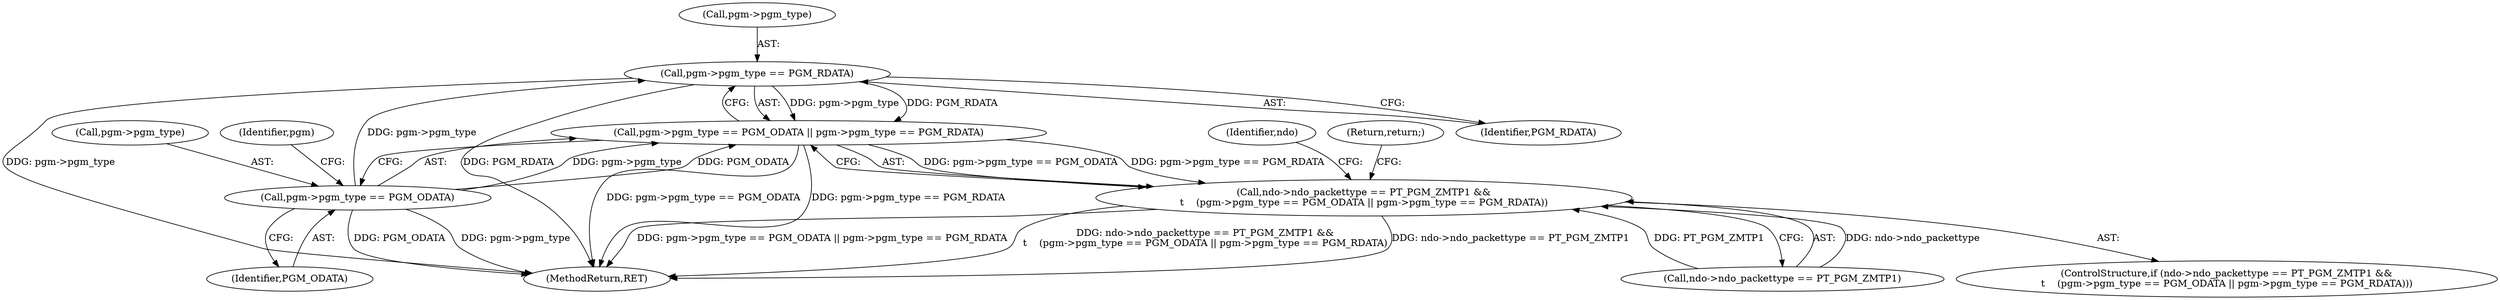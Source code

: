 digraph "0_tcpdump_4601c685e7fd19c3724d5e499c69b8d3ec49933e@pointer" {
"1001935" [label="(Call,pgm->pgm_type == PGM_RDATA)"];
"1001930" [label="(Call,pgm->pgm_type == PGM_ODATA)"];
"1001929" [label="(Call,pgm->pgm_type == PGM_ODATA || pgm->pgm_type == PGM_RDATA)"];
"1001923" [label="(Call,ndo->ndo_packettype == PT_PGM_ZMTP1 &&\n\t    (pgm->pgm_type == PGM_ODATA || pgm->pgm_type == PGM_RDATA))"];
"1001930" [label="(Call,pgm->pgm_type == PGM_ODATA)"];
"1001922" [label="(ControlStructure,if (ndo->ndo_packettype == PT_PGM_ZMTP1 &&\n\t    (pgm->pgm_type == PGM_ODATA || pgm->pgm_type == PGM_RDATA)))"];
"1001962" [label="(MethodReturn,RET)"];
"1001923" [label="(Call,ndo->ndo_packettype == PT_PGM_ZMTP1 &&\n\t    (pgm->pgm_type == PGM_ODATA || pgm->pgm_type == PGM_RDATA))"];
"1001924" [label="(Call,ndo->ndo_packettype == PT_PGM_ZMTP1)"];
"1001931" [label="(Call,pgm->pgm_type)"];
"1001948" [label="(Return,return;)"];
"1001929" [label="(Call,pgm->pgm_type == PGM_ODATA || pgm->pgm_type == PGM_RDATA)"];
"1001937" [label="(Identifier,pgm)"];
"1001934" [label="(Identifier,PGM_ODATA)"];
"1001936" [label="(Call,pgm->pgm_type)"];
"1001941" [label="(Identifier,ndo)"];
"1001935" [label="(Call,pgm->pgm_type == PGM_RDATA)"];
"1001939" [label="(Identifier,PGM_RDATA)"];
"1001935" -> "1001929"  [label="AST: "];
"1001935" -> "1001939"  [label="CFG: "];
"1001936" -> "1001935"  [label="AST: "];
"1001939" -> "1001935"  [label="AST: "];
"1001929" -> "1001935"  [label="CFG: "];
"1001935" -> "1001962"  [label="DDG: pgm->pgm_type"];
"1001935" -> "1001962"  [label="DDG: PGM_RDATA"];
"1001935" -> "1001929"  [label="DDG: pgm->pgm_type"];
"1001935" -> "1001929"  [label="DDG: PGM_RDATA"];
"1001930" -> "1001935"  [label="DDG: pgm->pgm_type"];
"1001930" -> "1001929"  [label="AST: "];
"1001930" -> "1001934"  [label="CFG: "];
"1001931" -> "1001930"  [label="AST: "];
"1001934" -> "1001930"  [label="AST: "];
"1001937" -> "1001930"  [label="CFG: "];
"1001929" -> "1001930"  [label="CFG: "];
"1001930" -> "1001962"  [label="DDG: PGM_ODATA"];
"1001930" -> "1001962"  [label="DDG: pgm->pgm_type"];
"1001930" -> "1001929"  [label="DDG: pgm->pgm_type"];
"1001930" -> "1001929"  [label="DDG: PGM_ODATA"];
"1001929" -> "1001923"  [label="AST: "];
"1001923" -> "1001929"  [label="CFG: "];
"1001929" -> "1001962"  [label="DDG: pgm->pgm_type == PGM_ODATA"];
"1001929" -> "1001962"  [label="DDG: pgm->pgm_type == PGM_RDATA"];
"1001929" -> "1001923"  [label="DDG: pgm->pgm_type == PGM_ODATA"];
"1001929" -> "1001923"  [label="DDG: pgm->pgm_type == PGM_RDATA"];
"1001923" -> "1001922"  [label="AST: "];
"1001923" -> "1001924"  [label="CFG: "];
"1001924" -> "1001923"  [label="AST: "];
"1001941" -> "1001923"  [label="CFG: "];
"1001948" -> "1001923"  [label="CFG: "];
"1001923" -> "1001962"  [label="DDG: pgm->pgm_type == PGM_ODATA || pgm->pgm_type == PGM_RDATA"];
"1001923" -> "1001962"  [label="DDG: ndo->ndo_packettype == PT_PGM_ZMTP1 &&\n\t    (pgm->pgm_type == PGM_ODATA || pgm->pgm_type == PGM_RDATA)"];
"1001923" -> "1001962"  [label="DDG: ndo->ndo_packettype == PT_PGM_ZMTP1"];
"1001924" -> "1001923"  [label="DDG: ndo->ndo_packettype"];
"1001924" -> "1001923"  [label="DDG: PT_PGM_ZMTP1"];
}
